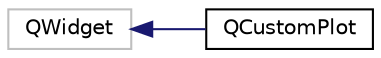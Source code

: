 digraph "Graphical Class Hierarchy"
{
  edge [fontname="Helvetica",fontsize="10",labelfontname="Helvetica",labelfontsize="10"];
  node [fontname="Helvetica",fontsize="10",shape=record];
  rankdir="LR";
  Node1 [label="QWidget",height=0.2,width=0.4,color="grey75", fillcolor="white", style="filled"];
  Node1 -> Node0 [dir="back",color="midnightblue",fontsize="10",style="solid",fontname="Helvetica"];
  Node0 [label="QCustomPlot",height=0.2,width=0.4,color="black", fillcolor="white", style="filled",URL="$classQCustomPlot.html",tooltip="The central class of the library. This is the QWidget which displays the plot and interacts with the ..."];
}
